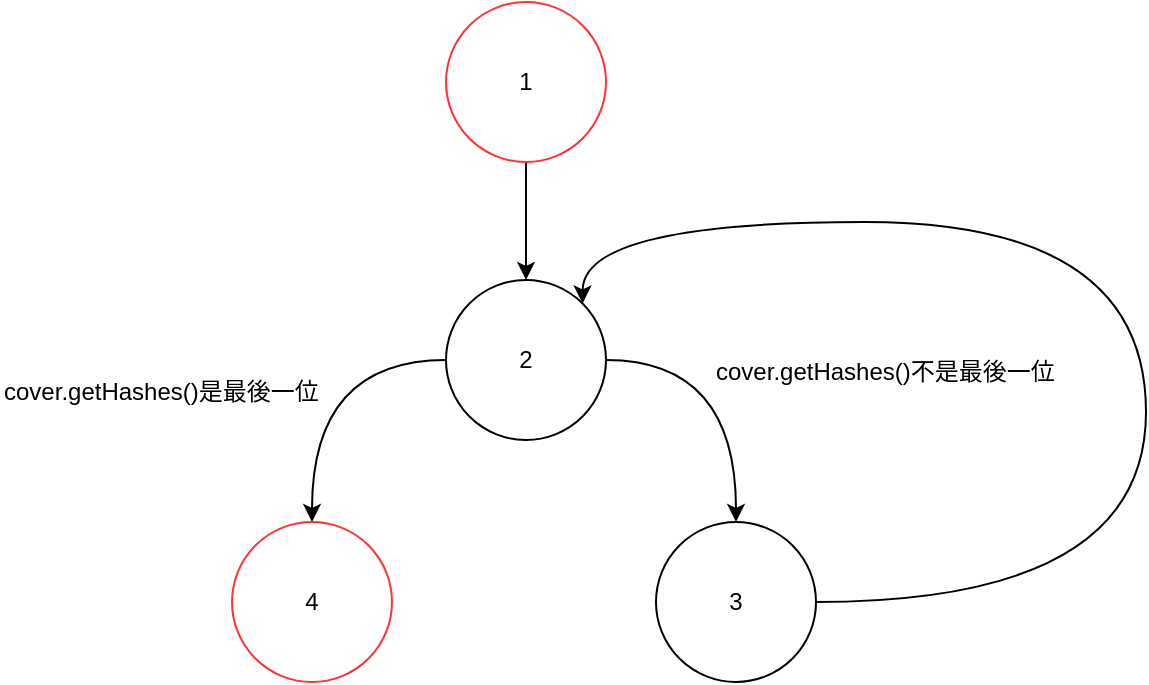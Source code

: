 <mxfile version="10.6.5" type="google"><diagram id="ov9qNCHIX0r3g0nv33lW" name="Page-1"><mxGraphModel dx="1302" dy="616" grid="1" gridSize="10" guides="1" tooltips="1" connect="1" arrows="1" fold="1" page="1" pageScale="1" pageWidth="827" pageHeight="1169" math="0" shadow="0"><root><mxCell id="0"/><mxCell id="1" parent="0"/><mxCell id="fCfTOtiMaWESJyIujFGE-3" style="edgeStyle=orthogonalEdgeStyle;rounded=0;orthogonalLoop=1;jettySize=auto;html=1;exitX=0.5;exitY=1;exitDx=0;exitDy=0;" edge="1" parent="1" source="fCfTOtiMaWESJyIujFGE-1" target="fCfTOtiMaWESJyIujFGE-2"><mxGeometry relative="1" as="geometry"/></mxCell><mxCell id="fCfTOtiMaWESJyIujFGE-1" value="1" style="ellipse;whiteSpace=wrap;html=1;aspect=fixed;strokeColor=#FF3333;" vertex="1" parent="1"><mxGeometry x="210" y="100" width="80" height="80" as="geometry"/></mxCell><mxCell id="fCfTOtiMaWESJyIujFGE-7" style="edgeStyle=orthogonalEdgeStyle;curved=1;rounded=0;orthogonalLoop=1;jettySize=auto;html=1;exitX=1;exitY=0.5;exitDx=0;exitDy=0;entryX=0.5;entryY=0;entryDx=0;entryDy=0;" edge="1" parent="1" source="fCfTOtiMaWESJyIujFGE-2" target="fCfTOtiMaWESJyIujFGE-4"><mxGeometry relative="1" as="geometry"/></mxCell><mxCell id="fCfTOtiMaWESJyIujFGE-8" style="edgeStyle=orthogonalEdgeStyle;curved=1;rounded=0;orthogonalLoop=1;jettySize=auto;html=1;exitX=0;exitY=0.5;exitDx=0;exitDy=0;" edge="1" parent="1" source="fCfTOtiMaWESJyIujFGE-2" target="fCfTOtiMaWESJyIujFGE-5"><mxGeometry relative="1" as="geometry"/></mxCell><mxCell id="fCfTOtiMaWESJyIujFGE-2" value="2" style="ellipse;whiteSpace=wrap;html=1;aspect=fixed;strokeColor=#000000;" vertex="1" parent="1"><mxGeometry x="210" y="239" width="80" height="80" as="geometry"/></mxCell><mxCell id="fCfTOtiMaWESJyIujFGE-9" style="edgeStyle=orthogonalEdgeStyle;curved=1;rounded=0;orthogonalLoop=1;jettySize=auto;html=1;exitX=1;exitY=0.5;exitDx=0;exitDy=0;entryX=1;entryY=0;entryDx=0;entryDy=0;" edge="1" parent="1" source="fCfTOtiMaWESJyIujFGE-4" target="fCfTOtiMaWESJyIujFGE-2"><mxGeometry relative="1" as="geometry"><Array as="points"><mxPoint x="560" y="400"/><mxPoint x="560" y="210"/><mxPoint x="278" y="210"/></Array></mxGeometry></mxCell><mxCell id="fCfTOtiMaWESJyIujFGE-4" value="3" style="ellipse;whiteSpace=wrap;html=1;aspect=fixed;strokeColor=#000000;" vertex="1" parent="1"><mxGeometry x="315" y="360" width="80" height="80" as="geometry"/></mxCell><mxCell id="fCfTOtiMaWESJyIujFGE-5" value="4" style="ellipse;whiteSpace=wrap;html=1;aspect=fixed;strokeColor=#FF3333;" vertex="1" parent="1"><mxGeometry x="103" y="360" width="80" height="80" as="geometry"/></mxCell><mxCell id="fCfTOtiMaWESJyIujFGE-10" value="&lt;span&gt;cover&lt;/span&gt;&lt;span&gt;.&lt;/span&gt;&lt;span&gt;getHashes&lt;/span&gt;&lt;span&gt;()不是最後一位&lt;/span&gt;" style="text;html=1;resizable=0;points=[];autosize=1;align=left;verticalAlign=top;spacingTop=-4;" vertex="1" parent="1"><mxGeometry x="343" y="275" width="190" height="20" as="geometry"/></mxCell><mxCell id="fCfTOtiMaWESJyIujFGE-11" value="&lt;span&gt;cover&lt;/span&gt;&lt;span&gt;.&lt;/span&gt;&lt;span&gt;getHashes&lt;/span&gt;&lt;span&gt;()是最後一位&lt;/span&gt;" style="text;html=1;resizable=0;points=[];autosize=1;align=left;verticalAlign=top;spacingTop=-4;" vertex="1" parent="1"><mxGeometry x="-13" y="285" width="170" height="20" as="geometry"/></mxCell></root></mxGraphModel></diagram></mxfile>